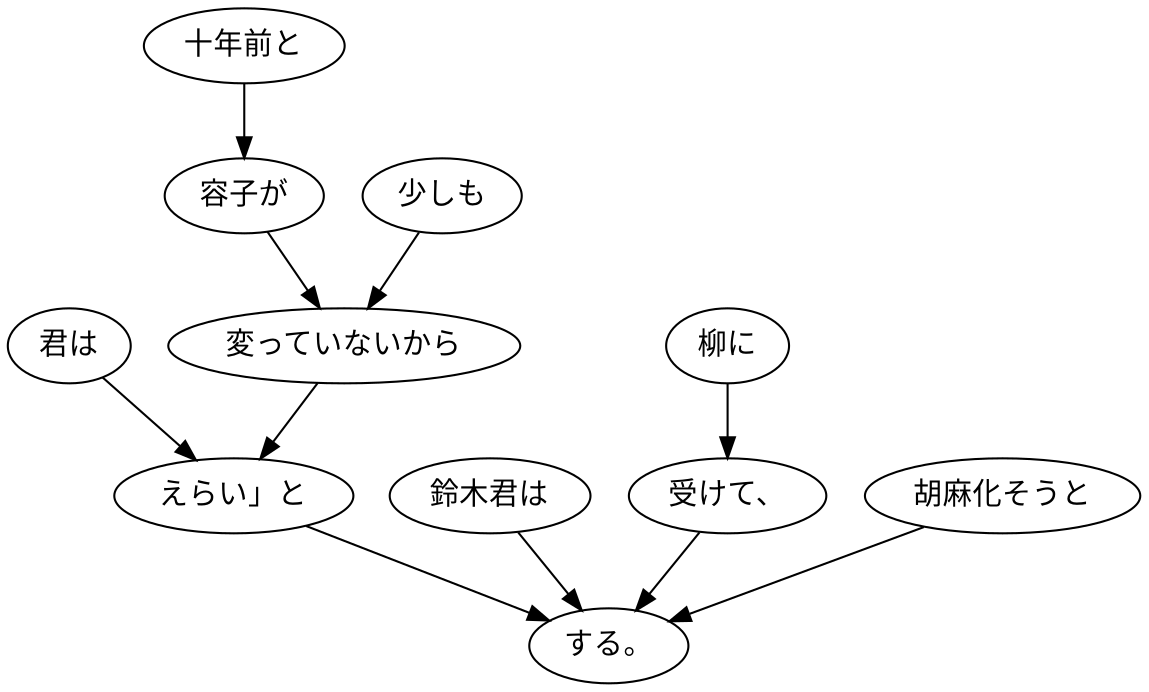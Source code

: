 digraph graph2579 {
	node0 [label="君は"];
	node1 [label="十年前と"];
	node2 [label="容子が"];
	node3 [label="少しも"];
	node4 [label="変っていないから"];
	node5 [label="えらい」と"];
	node6 [label="鈴木君は"];
	node7 [label="柳に"];
	node8 [label="受けて、"];
	node9 [label="胡麻化そうと"];
	node10 [label="する。"];
	node0 -> node5;
	node1 -> node2;
	node2 -> node4;
	node3 -> node4;
	node4 -> node5;
	node5 -> node10;
	node6 -> node10;
	node7 -> node8;
	node8 -> node10;
	node9 -> node10;
}
